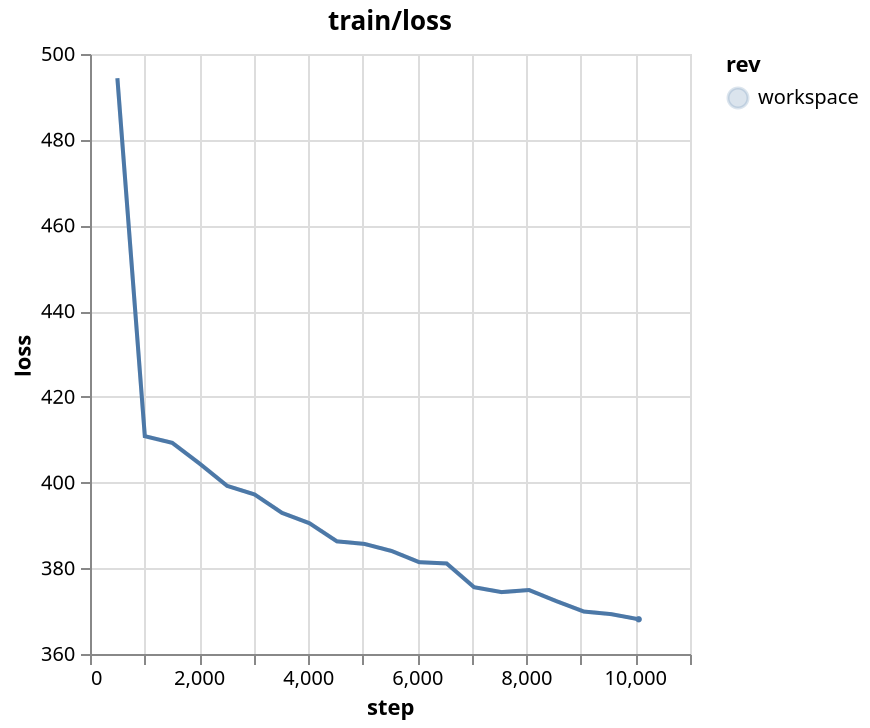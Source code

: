 {
  "$schema": "https://vega.github.io/schema/vega-lite/v5.json",
  "data": {
    "values": [
      {
        "step": "502",
        "loss": "494.34954833984375",
        "rev": "workspace"
      },
      {
        "step": "1005",
        "loss": "410.8188781738281",
        "rev": "workspace"
      },
      {
        "step": "1508",
        "loss": "409.2672119140625",
        "rev": "workspace"
      },
      {
        "step": "2011",
        "loss": "404.4075012207031",
        "rev": "workspace"
      },
      {
        "step": "2514",
        "loss": "399.2275390625",
        "rev": "workspace"
      },
      {
        "step": "3017",
        "loss": "397.2235412597656",
        "rev": "workspace"
      },
      {
        "step": "3520",
        "loss": "392.9249267578125",
        "rev": "workspace"
      },
      {
        "step": "4023",
        "loss": "390.5125427246094",
        "rev": "workspace"
      },
      {
        "step": "4526",
        "loss": "386.2834167480469",
        "rev": "workspace"
      },
      {
        "step": "5029",
        "loss": "385.6896057128906",
        "rev": "workspace"
      },
      {
        "step": "5532",
        "loss": "384.0228271484375",
        "rev": "workspace"
      },
      {
        "step": "6035",
        "loss": "381.42315673828125",
        "rev": "workspace"
      },
      {
        "step": "6538",
        "loss": "381.1265563964844",
        "rev": "workspace"
      },
      {
        "step": "7041",
        "loss": "375.5833435058594",
        "rev": "workspace"
      },
      {
        "step": "7544",
        "loss": "374.44073486328125",
        "rev": "workspace"
      },
      {
        "step": "8047",
        "loss": "374.931884765625",
        "rev": "workspace"
      },
      {
        "step": "8550",
        "loss": "372.32977294921875",
        "rev": "workspace"
      },
      {
        "step": "9053",
        "loss": "369.9066162109375",
        "rev": "workspace"
      },
      {
        "step": "9556",
        "loss": "369.2976379394531",
        "rev": "workspace"
      },
      {
        "step": "10059",
        "loss": "368.1026306152344",
        "rev": "workspace"
      }
    ]
  },
  "title": "train/loss",
  "width": 300,
  "height": 300,
  "params": [
    {
      "name": "smooth",
      "value": 0.001,
      "bind": {
        "input": "range",
        "min": 0.001,
        "max": 1,
        "step": 0.001
      }
    }
  ],
  "layer": [
    {
      "mark": "line",
      "encoding": {
        "x": {
          "field": "step",
          "type": "quantitative",
          "title": "step"
        },
        "y": {
          "field": "loss",
          "type": "quantitative",
          "title": "loss",
          "scale": {
            "zero": false
          }
        },
        "color": {
          "field": "rev",
          "type": "nominal"
        },
        "tooltip": [
          {
            "field": "step",
            "title": "step",
            "type": "quantitative"
          },
          {
            "field": "loss",
            "title": "loss",
            "type": "quantitative"
          }
        ]
      },
      "transform": [
        {
          "loess": "loss",
          "on": "step",
          "groupby": [
            "rev",
            "filename",
            "field",
            "filename::field"
          ],
          "bandwidth": {
            "signal": "smooth"
          }
        }
      ]
    },
    {
      "mark": {
        "type": "line",
        "opacity": 0.2
      },
      "encoding": {
        "x": {
          "field": "step",
          "type": "quantitative",
          "title": "step"
        },
        "y": {
          "field": "loss",
          "type": "quantitative",
          "title": "loss",
          "scale": {
            "zero": false
          }
        },
        "color": {
          "field": "rev",
          "type": "nominal"
        },
        "tooltip": [
          {
            "field": "step",
            "title": "step",
            "type": "quantitative"
          },
          {
            "field": "loss",
            "title": "loss",
            "type": "quantitative"
          }
        ]
      }
    },
    {
      "mark": {
        "type": "circle",
        "size": 10,
        "tooltip": {
          "content": "encoding"
        }
      },
      "encoding": {
        "x": {
          "aggregate": "max",
          "field": "step",
          "type": "quantitative",
          "title": "step"
        },
        "y": {
          "aggregate": {
            "argmax": "step"
          },
          "field": "loss",
          "type": "quantitative",
          "title": "loss",
          "scale": {
            "zero": false
          }
        },
        "color": {
          "field": "rev",
          "type": "nominal"
        }
      }
    }
  ]
}